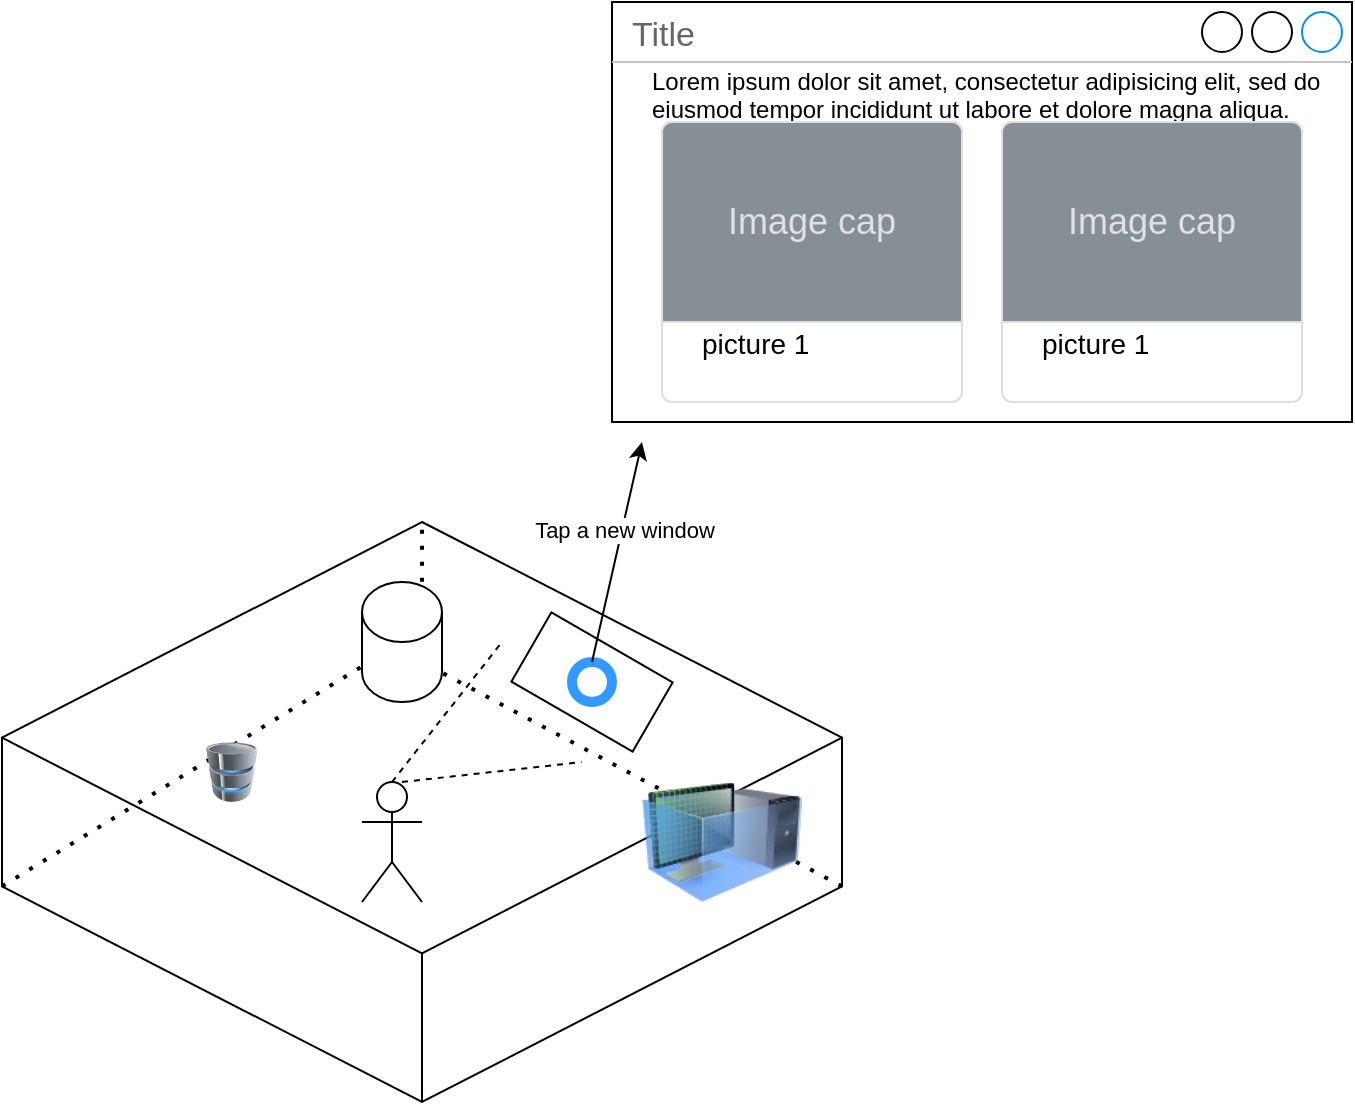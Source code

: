 <mxfile version="13.9.9" type="device"><diagram id="S2AqYxypyFxmHtcZVlYF" name="1-draft"><mxGraphModel dx="1234" dy="876" grid="1" gridSize="10" guides="1" tooltips="1" connect="1" arrows="1" fold="1" page="1" pageScale="1" pageWidth="827" pageHeight="1169" math="0" shadow="0"><root><mxCell id="0"/><mxCell id="1" parent="0"/><mxCell id="yN4xR9PZUF9cPhEWgjqI-2" value="" style="whiteSpace=wrap;html=1;shape=mxgraph.basic.isocube;isoAngle=16;" vertex="1" parent="1"><mxGeometry x="260" y="300" width="420" height="290" as="geometry"/></mxCell><mxCell id="yN4xR9PZUF9cPhEWgjqI-4" value="" style="endArrow=none;dashed=1;html=1;dashPattern=1 3;strokeWidth=2;exitX=0.5;exitY=0.241;exitDx=0;exitDy=0;exitPerimeter=0;entryX=0.5;entryY=0;entryDx=0;entryDy=0;entryPerimeter=0;" edge="1" parent="1" source="yN4xR9PZUF9cPhEWgjqI-2" target="yN4xR9PZUF9cPhEWgjqI-2"><mxGeometry width="50" height="50" relative="1" as="geometry"><mxPoint x="270" y="492.162" as="sourcePoint"/><mxPoint x="260" y="300" as="targetPoint"/></mxGeometry></mxCell><mxCell id="yN4xR9PZUF9cPhEWgjqI-5" value="" style="endArrow=none;dashed=1;html=1;dashPattern=1 3;strokeWidth=2;exitX=0;exitY=0;exitDx=420;exitDy=182.162;exitPerimeter=0;" edge="1" parent="1" source="yN4xR9PZUF9cPhEWgjqI-2"><mxGeometry width="50" height="50" relative="1" as="geometry"><mxPoint x="270" y="492.162" as="sourcePoint"/><mxPoint x="470" y="370" as="targetPoint"/></mxGeometry></mxCell><mxCell id="yN4xR9PZUF9cPhEWgjqI-6" value="" style="shape=umlActor;verticalLabelPosition=bottom;verticalAlign=top;html=1;outlineConnect=0;" vertex="1" parent="1"><mxGeometry x="440" y="430" width="30" height="60" as="geometry"/></mxCell><mxCell id="yN4xR9PZUF9cPhEWgjqI-8" value="" style="shape=parallelogram;perimeter=parallelogramPerimeter;whiteSpace=wrap;html=1;fixedSize=1;size=0;rotation=30;" vertex="1" parent="1"><mxGeometry x="520" y="360" width="70" height="40" as="geometry"/></mxCell><mxCell id="yN4xR9PZUF9cPhEWgjqI-9" value="" style="endArrow=none;dashed=1;html=1;exitX=0.5;exitY=0;exitDx=0;exitDy=0;exitPerimeter=0;" edge="1" parent="1" source="yN4xR9PZUF9cPhEWgjqI-6"><mxGeometry width="50" height="50" relative="1" as="geometry"><mxPoint x="400" y="240" as="sourcePoint"/><mxPoint x="510" y="360" as="targetPoint"/></mxGeometry></mxCell><mxCell id="yN4xR9PZUF9cPhEWgjqI-10" value="" style="endArrow=none;dashed=1;html=1;entryX=0.69;entryY=0.414;entryDx=0;entryDy=0;entryPerimeter=0;" edge="1" parent="1" target="yN4xR9PZUF9cPhEWgjqI-2"><mxGeometry width="50" height="50" relative="1" as="geometry"><mxPoint x="460" y="430" as="sourcePoint"/><mxPoint x="520" y="370" as="targetPoint"/></mxGeometry></mxCell><mxCell id="yN4xR9PZUF9cPhEWgjqI-11" value="" style="ellipse;whiteSpace=wrap;html=1;aspect=fixed;strokeWidth=5;strokeColor=#3399FF;" vertex="1" parent="1"><mxGeometry x="545" y="370" width="20" height="20" as="geometry"/></mxCell><mxCell id="yN4xR9PZUF9cPhEWgjqI-12" value="" style="endArrow=classic;html=1;exitX=0.5;exitY=0;exitDx=0;exitDy=0;" edge="1" parent="1" source="yN4xR9PZUF9cPhEWgjqI-11"><mxGeometry width="50" height="50" relative="1" as="geometry"><mxPoint x="570" y="290" as="sourcePoint"/><mxPoint x="580" y="260" as="targetPoint"/></mxGeometry></mxCell><mxCell id="yN4xR9PZUF9cPhEWgjqI-13" value="Tap a new window" style="edgeLabel;html=1;align=center;verticalAlign=middle;resizable=0;points=[];" vertex="1" connectable="0" parent="yN4xR9PZUF9cPhEWgjqI-12"><mxGeometry x="0.202" y="-1" relative="1" as="geometry"><mxPoint as="offset"/></mxGeometry></mxCell><mxCell id="yN4xR9PZUF9cPhEWgjqI-14" value="Title" style="strokeWidth=1;shadow=0;dashed=0;align=center;html=1;shape=mxgraph.mockup.containers.window;align=left;verticalAlign=top;spacingLeft=8;strokeColor2=#008cff;strokeColor3=#c4c4c4;fontColor=#666666;mainText=;fontSize=17;labelBackgroundColor=none;" vertex="1" parent="1"><mxGeometry x="565" y="40" width="370" height="210" as="geometry"/></mxCell><mxCell id="yN4xR9PZUF9cPhEWgjqI-15" value="&lt;h1 style=&quot;font-size: 4px&quot;&gt;&lt;span style=&quot;font-size: 12px ; font-weight: normal&quot;&gt;Lorem ipsum dolor sit amet, consectetur adipisicing elit, sed do eiusmod tempor incididunt ut labore et dolore magna aliqua.&lt;/span&gt;&lt;br&gt;&lt;/h1&gt;" style="text;html=1;strokeColor=none;fillColor=none;spacing=5;spacingTop=-20;whiteSpace=wrap;overflow=hidden;rounded=0;" vertex="1" parent="1"><mxGeometry x="580" y="80" width="350" height="60" as="geometry"/></mxCell><mxCell id="yN4xR9PZUF9cPhEWgjqI-17" value="picture 1" style="html=1;shadow=0;dashed=0;shape=mxgraph.bootstrap.rrect;rSize=5;strokeColor=#DFDFDF;html=1;whiteSpace=wrap;fillColor=#ffffff;fontColor=#000000;verticalAlign=bottom;align=left;spacing=20;fontSize=14;" vertex="1" parent="1"><mxGeometry x="590" y="100" width="150" height="140" as="geometry"/></mxCell><mxCell id="yN4xR9PZUF9cPhEWgjqI-18" value="Image cap" style="html=1;shadow=0;dashed=0;shape=mxgraph.bootstrap.topButton;rSize=5;perimeter=none;whiteSpace=wrap;fillColor=#868E96;strokeColor=#DFDFDF;fontColor=#DEE2E6;resizeWidth=1;fontSize=18;" vertex="1" parent="yN4xR9PZUF9cPhEWgjqI-17"><mxGeometry width="150" height="100" relative="1" as="geometry"/></mxCell><mxCell id="yN4xR9PZUF9cPhEWgjqI-19" value="picture 1" style="html=1;shadow=0;dashed=0;shape=mxgraph.bootstrap.rrect;rSize=5;strokeColor=#DFDFDF;html=1;whiteSpace=wrap;fillColor=#ffffff;fontColor=#000000;verticalAlign=bottom;align=left;spacing=20;fontSize=14;" vertex="1" parent="1"><mxGeometry x="760" y="100" width="150" height="140" as="geometry"/></mxCell><mxCell id="yN4xR9PZUF9cPhEWgjqI-20" value="Image cap" style="html=1;shadow=0;dashed=0;shape=mxgraph.bootstrap.topButton;rSize=5;perimeter=none;whiteSpace=wrap;fillColor=#868E96;strokeColor=#DFDFDF;fontColor=#DEE2E6;resizeWidth=1;fontSize=18;" vertex="1" parent="yN4xR9PZUF9cPhEWgjqI-19"><mxGeometry width="150" height="100" relative="1" as="geometry"/></mxCell><mxCell id="yN4xR9PZUF9cPhEWgjqI-21" value="" style="shape=cylinder3;whiteSpace=wrap;html=1;boundedLbl=1;backgroundOutline=1;size=15;strokeWidth=1;" vertex="1" parent="1"><mxGeometry x="440" y="330" width="40" height="60" as="geometry"/></mxCell><mxCell id="yN4xR9PZUF9cPhEWgjqI-22" value="" style="endArrow=none;dashed=1;html=1;dashPattern=1 3;strokeWidth=2;exitX=0;exitY=0;exitDx=0;exitDy=182.162;exitPerimeter=0;" edge="1" parent="1" source="yN4xR9PZUF9cPhEWgjqI-2" target="yN4xR9PZUF9cPhEWgjqI-21"><mxGeometry width="50" height="50" relative="1" as="geometry"><mxPoint x="260" y="482.162" as="sourcePoint"/><mxPoint x="470" y="370" as="targetPoint"/></mxGeometry></mxCell><mxCell id="yN4xR9PZUF9cPhEWgjqI-23" value="" style="image;html=1;image=img/lib/clip_art/computers/Virtual_Machine_128x128.png;strokeColor=#000000;strokeWidth=1;" vertex="1" parent="1"><mxGeometry x="580" y="420" width="80" height="80" as="geometry"/></mxCell><mxCell id="yN4xR9PZUF9cPhEWgjqI-24" value="" style="image;html=1;image=img/lib/clip_art/computers/Database_128x128.png;strokeColor=#000000;strokeWidth=1;" vertex="1" parent="1"><mxGeometry x="360" y="410" width="30" height="30" as="geometry"/></mxCell></root></mxGraphModel></diagram></mxfile>